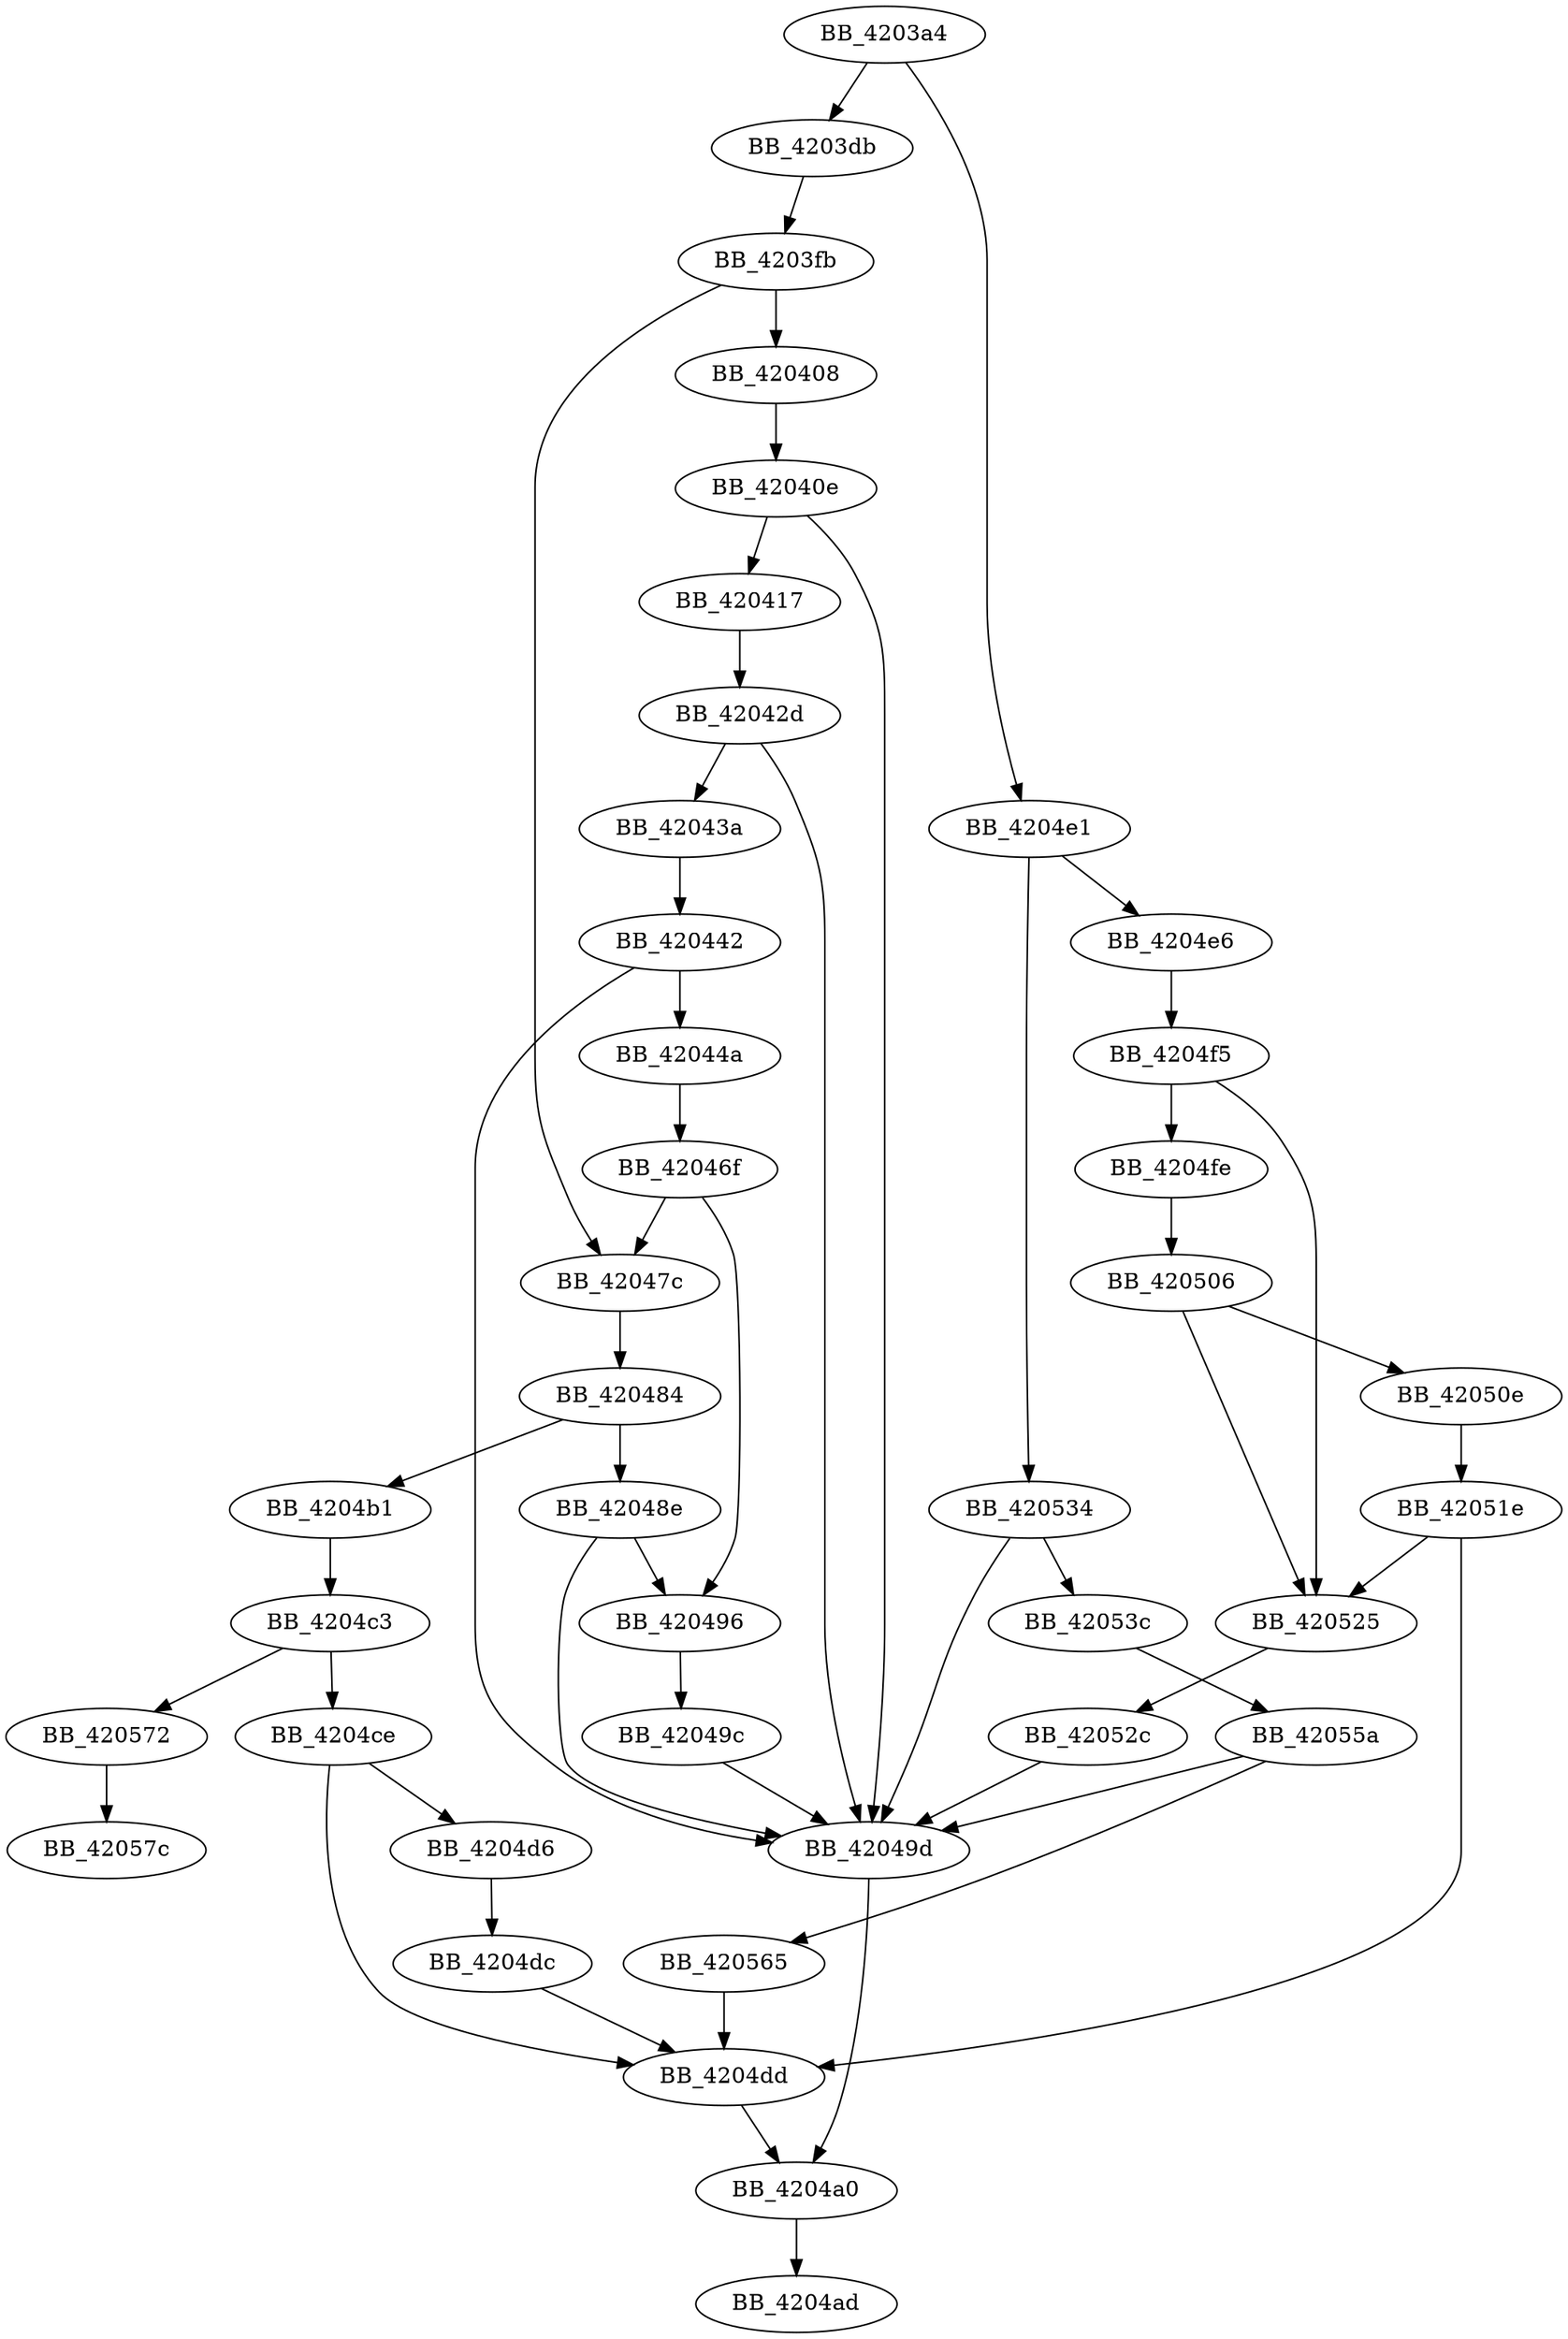 DiGraph ___getlocaleinfo{
BB_4203a4->BB_4203db
BB_4203a4->BB_4204e1
BB_4203db->BB_4203fb
BB_4203fb->BB_420408
BB_4203fb->BB_42047c
BB_420408->BB_42040e
BB_42040e->BB_420417
BB_42040e->BB_42049d
BB_420417->BB_42042d
BB_42042d->BB_42043a
BB_42042d->BB_42049d
BB_42043a->BB_420442
BB_420442->BB_42044a
BB_420442->BB_42049d
BB_42044a->BB_42046f
BB_42046f->BB_42047c
BB_42046f->BB_420496
BB_42047c->BB_420484
BB_420484->BB_42048e
BB_420484->BB_4204b1
BB_42048e->BB_420496
BB_42048e->BB_42049d
BB_420496->BB_42049c
BB_42049c->BB_42049d
BB_42049d->BB_4204a0
BB_4204a0->BB_4204ad
BB_4204b1->BB_4204c3
BB_4204c3->BB_4204ce
BB_4204c3->BB_420572
BB_4204ce->BB_4204d6
BB_4204ce->BB_4204dd
BB_4204d6->BB_4204dc
BB_4204dc->BB_4204dd
BB_4204dd->BB_4204a0
BB_4204e1->BB_4204e6
BB_4204e1->BB_420534
BB_4204e6->BB_4204f5
BB_4204f5->BB_4204fe
BB_4204f5->BB_420525
BB_4204fe->BB_420506
BB_420506->BB_42050e
BB_420506->BB_420525
BB_42050e->BB_42051e
BB_42051e->BB_4204dd
BB_42051e->BB_420525
BB_420525->BB_42052c
BB_42052c->BB_42049d
BB_420534->BB_42049d
BB_420534->BB_42053c
BB_42053c->BB_42055a
BB_42055a->BB_42049d
BB_42055a->BB_420565
BB_420565->BB_4204dd
BB_420572->BB_42057c
}
